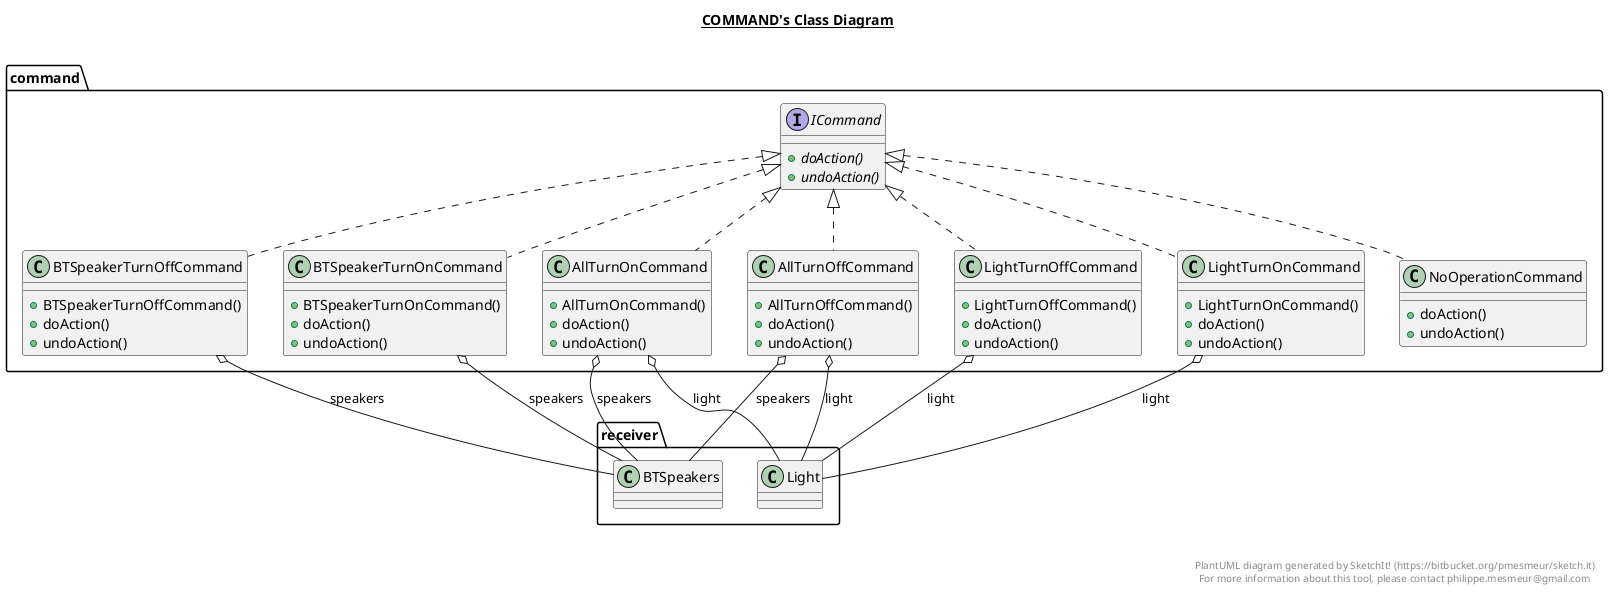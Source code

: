 @startuml

title __COMMAND's Class Diagram__\n

  namespace command {
    class command.AllTurnOffCommand {
        + AllTurnOffCommand()
        + doAction()
        + undoAction()
    }
  }
  

  namespace command {
    class command.AllTurnOnCommand {
        + AllTurnOnCommand()
        + doAction()
        + undoAction()
    }
  }
  

  namespace command {
    class command.BTSpeakerTurnOffCommand {
        + BTSpeakerTurnOffCommand()
        + doAction()
        + undoAction()
    }
  }
  

  namespace command {
    class command.BTSpeakerTurnOnCommand {
        + BTSpeakerTurnOnCommand()
        + doAction()
        + undoAction()
    }
  }
  

  namespace command {
    interface command.ICommand {
        {abstract} + doAction()
        {abstract} + undoAction()
    }
  }
  

  namespace command {
    class command.LightTurnOffCommand {
        + LightTurnOffCommand()
        + doAction()
        + undoAction()
    }
  }
  

  namespace command {
    class command.LightTurnOnCommand {
        + LightTurnOnCommand()
        + doAction()
        + undoAction()
    }
  }
  

  namespace command {
    class command.NoOperationCommand {
        + doAction()
        + undoAction()
    }
  }
  

  command.AllTurnOffCommand .up.|> command.ICommand
  command.AllTurnOffCommand o-- receiver.Light : light
  command.AllTurnOffCommand o-- receiver.BTSpeakers : speakers
  command.AllTurnOnCommand .up.|> command.ICommand
  command.AllTurnOnCommand o-- receiver.Light : light
  command.AllTurnOnCommand o-- receiver.BTSpeakers : speakers
  command.BTSpeakerTurnOffCommand .up.|> command.ICommand
  command.BTSpeakerTurnOffCommand o-- receiver.BTSpeakers : speakers
  command.BTSpeakerTurnOnCommand .up.|> command.ICommand
  command.BTSpeakerTurnOnCommand o-- receiver.BTSpeakers : speakers
  command.LightTurnOffCommand .up.|> command.ICommand
  command.LightTurnOffCommand o-- receiver.Light : light
  command.LightTurnOnCommand .up.|> command.ICommand
  command.LightTurnOnCommand o-- receiver.Light : light
  command.NoOperationCommand .up.|> command.ICommand


right footer


PlantUML diagram generated by SketchIt! (https://bitbucket.org/pmesmeur/sketch.it)
For more information about this tool, please contact philippe.mesmeur@gmail.com
endfooter

@enduml
